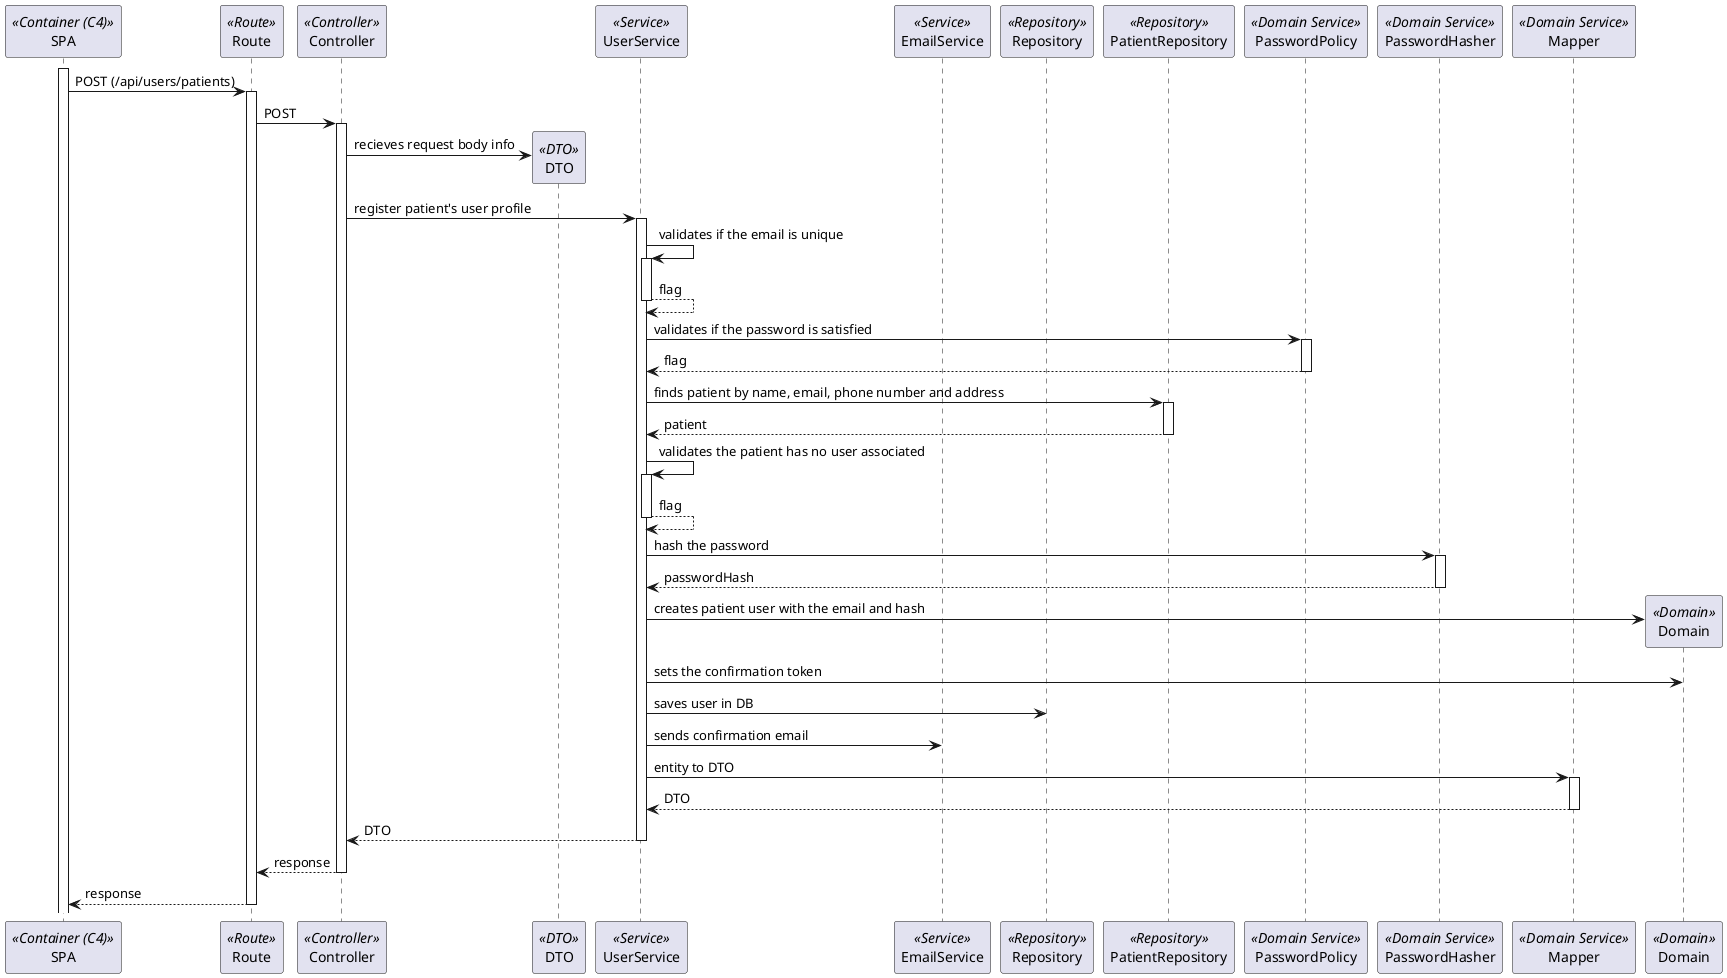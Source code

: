 ```plantuml
@startuml Process_View_Prior_Confirmation
participant SPA as FE <<Container (C4)>>
participant Route as Route <<Route>>
participant Controller as Controller <<Controller>>
participant DTO as DTO <<DTO>>
participant UserService as Service <<Service>>
participant EmailService as EmailService <<Service>>
participant Repository as Repository <<Repository>>
participant PatientRepository as PatientRepository <<Repository>> 
participant PasswordPolicy as Policy <<Domain Service>>
participant PasswordHasher as Hasher <<Domain Service>>
participant Mapper as Mapper <<Domain Service>>
participant Domain as Domain <<Domain>>
activate FE
FE -> Route: POST (/api/users/patients)
activate Route
Route -> Controller : POST
activate Controller
Controller -> DTO** : recieves request body info
Controller -> Service : register patient's user profile
activate Service
Service -> Service : validates if the email is unique
activate Service
return flag
Service -> Policy : validates if the password is satisfied
activate Policy
return flag
Service -> PatientRepository : finds patient by name, email, phone number and address
activate PatientRepository
return patient
Service -> Service : validates the patient has no user associated
activate Service
return flag
Service -> Hasher : hash the password
activate Hasher
return passwordHash
Service -> Domain** : creates patient user with the email and hash
Service -> Domain : sets the confirmation token
Service -> Repository : saves user in DB
Service -> EmailService : sends confirmation email
Service -> Mapper : entity to DTO
activate Mapper
return DTO
return DTO
return response
return response
deactivate Route


@enduml
```